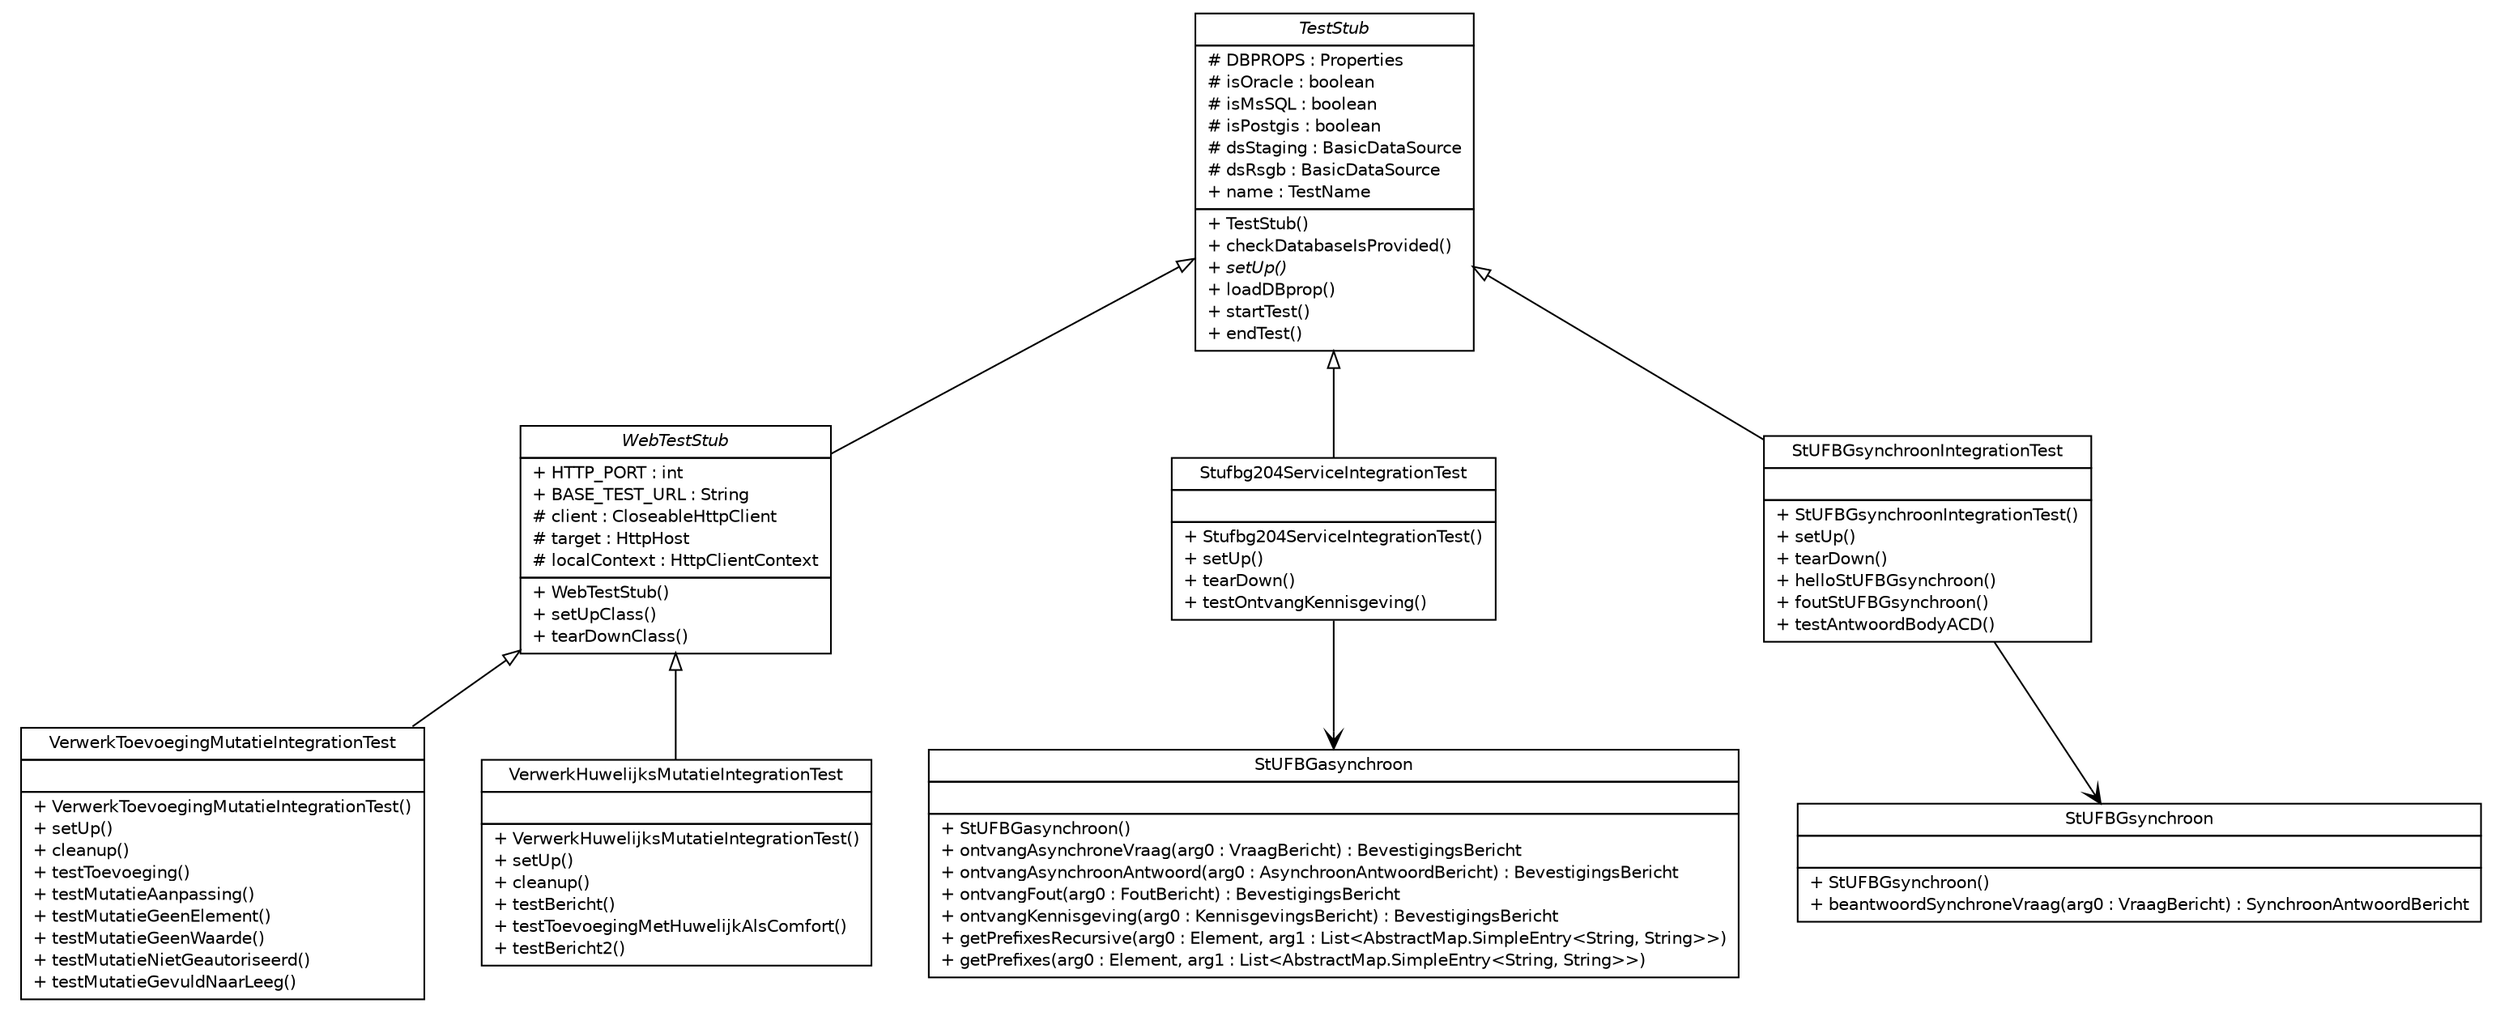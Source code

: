 #!/usr/local/bin/dot
#
# Class diagram 
# Generated by UMLGraph version R5_6-24-gf6e263 (http://www.umlgraph.org/)
#

digraph G {
	edge [fontname="Helvetica",fontsize=10,labelfontname="Helvetica",labelfontsize=10];
	node [fontname="Helvetica",fontsize=10,shape=plaintext];
	nodesep=0.25;
	ranksep=0.5;
	// nl.b3p.brmo.stufbg204.WebTestStub
	c0 [label=<<table title="nl.b3p.brmo.stufbg204.WebTestStub" border="0" cellborder="1" cellspacing="0" cellpadding="2" port="p" href="./WebTestStub.html">
		<tr><td><table border="0" cellspacing="0" cellpadding="1">
<tr><td align="center" balign="center"><font face="Helvetica-Oblique"> WebTestStub </font></td></tr>
		</table></td></tr>
		<tr><td><table border="0" cellspacing="0" cellpadding="1">
<tr><td align="left" balign="left"> + HTTP_PORT : int </td></tr>
<tr><td align="left" balign="left"> + BASE_TEST_URL : String </td></tr>
<tr><td align="left" balign="left"> # client : CloseableHttpClient </td></tr>
<tr><td align="left" balign="left"> # target : HttpHost </td></tr>
<tr><td align="left" balign="left"> # localContext : HttpClientContext </td></tr>
		</table></td></tr>
		<tr><td><table border="0" cellspacing="0" cellpadding="1">
<tr><td align="left" balign="left"> + WebTestStub() </td></tr>
<tr><td align="left" balign="left"> + setUpClass() </td></tr>
<tr><td align="left" balign="left"> + tearDownClass() </td></tr>
		</table></td></tr>
		</table>>, URL="./WebTestStub.html", fontname="Helvetica", fontcolor="black", fontsize=10.0];
	// nl.b3p.brmo.stufbg204.Stufbg204ServiceIntegrationTest
	c1 [label=<<table title="nl.b3p.brmo.stufbg204.Stufbg204ServiceIntegrationTest" border="0" cellborder="1" cellspacing="0" cellpadding="2" port="p" href="./Stufbg204ServiceIntegrationTest.html">
		<tr><td><table border="0" cellspacing="0" cellpadding="1">
<tr><td align="center" balign="center"> Stufbg204ServiceIntegrationTest </td></tr>
		</table></td></tr>
		<tr><td><table border="0" cellspacing="0" cellpadding="1">
<tr><td align="left" balign="left">  </td></tr>
		</table></td></tr>
		<tr><td><table border="0" cellspacing="0" cellpadding="1">
<tr><td align="left" balign="left"> + Stufbg204ServiceIntegrationTest() </td></tr>
<tr><td align="left" balign="left"> + setUp() </td></tr>
<tr><td align="left" balign="left"> + tearDown() </td></tr>
<tr><td align="left" balign="left"> + testOntvangKennisgeving() </td></tr>
		</table></td></tr>
		</table>>, URL="./Stufbg204ServiceIntegrationTest.html", fontname="Helvetica", fontcolor="black", fontsize=10.0];
	// nl.b3p.brmo.stufbg204.VerwerkToevoegingMutatieIntegrationTest
	c2 [label=<<table title="nl.b3p.brmo.stufbg204.VerwerkToevoegingMutatieIntegrationTest" border="0" cellborder="1" cellspacing="0" cellpadding="2" port="p" href="./VerwerkToevoegingMutatieIntegrationTest.html">
		<tr><td><table border="0" cellspacing="0" cellpadding="1">
<tr><td align="center" balign="center"> VerwerkToevoegingMutatieIntegrationTest </td></tr>
		</table></td></tr>
		<tr><td><table border="0" cellspacing="0" cellpadding="1">
<tr><td align="left" balign="left">  </td></tr>
		</table></td></tr>
		<tr><td><table border="0" cellspacing="0" cellpadding="1">
<tr><td align="left" balign="left"> + VerwerkToevoegingMutatieIntegrationTest() </td></tr>
<tr><td align="left" balign="left"> + setUp() </td></tr>
<tr><td align="left" balign="left"> + cleanup() </td></tr>
<tr><td align="left" balign="left"> + testToevoeging() </td></tr>
<tr><td align="left" balign="left"> + testMutatieAanpassing() </td></tr>
<tr><td align="left" balign="left"> + testMutatieGeenElement() </td></tr>
<tr><td align="left" balign="left"> + testMutatieGeenWaarde() </td></tr>
<tr><td align="left" balign="left"> + testMutatieNietGeautoriseerd() </td></tr>
<tr><td align="left" balign="left"> + testMutatieGevuldNaarLeeg() </td></tr>
		</table></td></tr>
		</table>>, URL="./VerwerkToevoegingMutatieIntegrationTest.html", fontname="Helvetica", fontcolor="black", fontsize=10.0];
	// nl.b3p.brmo.stufbg204.StUFBGsynchroonIntegrationTest
	c3 [label=<<table title="nl.b3p.brmo.stufbg204.StUFBGsynchroonIntegrationTest" border="0" cellborder="1" cellspacing="0" cellpadding="2" port="p" href="./StUFBGsynchroonIntegrationTest.html">
		<tr><td><table border="0" cellspacing="0" cellpadding="1">
<tr><td align="center" balign="center"> StUFBGsynchroonIntegrationTest </td></tr>
		</table></td></tr>
		<tr><td><table border="0" cellspacing="0" cellpadding="1">
<tr><td align="left" balign="left">  </td></tr>
		</table></td></tr>
		<tr><td><table border="0" cellspacing="0" cellpadding="1">
<tr><td align="left" balign="left"> + StUFBGsynchroonIntegrationTest() </td></tr>
<tr><td align="left" balign="left"> + setUp() </td></tr>
<tr><td align="left" balign="left"> + tearDown() </td></tr>
<tr><td align="left" balign="left"> + helloStUFBGsynchroon() </td></tr>
<tr><td align="left" balign="left"> + foutStUFBGsynchroon() </td></tr>
<tr><td align="left" balign="left"> + testAntwoordBodyACD() </td></tr>
		</table></td></tr>
		</table>>, URL="./StUFBGsynchroonIntegrationTest.html", fontname="Helvetica", fontcolor="black", fontsize=10.0];
	// nl.b3p.brmo.stufbg204.VerwerkHuwelijksMutatieIntegrationTest
	c4 [label=<<table title="nl.b3p.brmo.stufbg204.VerwerkHuwelijksMutatieIntegrationTest" border="0" cellborder="1" cellspacing="0" cellpadding="2" port="p" href="./VerwerkHuwelijksMutatieIntegrationTest.html">
		<tr><td><table border="0" cellspacing="0" cellpadding="1">
<tr><td align="center" balign="center"> VerwerkHuwelijksMutatieIntegrationTest </td></tr>
		</table></td></tr>
		<tr><td><table border="0" cellspacing="0" cellpadding="1">
<tr><td align="left" balign="left">  </td></tr>
		</table></td></tr>
		<tr><td><table border="0" cellspacing="0" cellpadding="1">
<tr><td align="left" balign="left"> + VerwerkHuwelijksMutatieIntegrationTest() </td></tr>
<tr><td align="left" balign="left"> + setUp() </td></tr>
<tr><td align="left" balign="left"> + cleanup() </td></tr>
<tr><td align="left" balign="left"> + testBericht() </td></tr>
<tr><td align="left" balign="left"> + testToevoegingMetHuwelijkAlsComfort() </td></tr>
<tr><td align="left" balign="left"> + testBericht2() </td></tr>
		</table></td></tr>
		</table>>, URL="./VerwerkHuwelijksMutatieIntegrationTest.html", fontname="Helvetica", fontcolor="black", fontsize=10.0];
	// nl.b3p.brmo.stufbg204.TestStub
	c5 [label=<<table title="nl.b3p.brmo.stufbg204.TestStub" border="0" cellborder="1" cellspacing="0" cellpadding="2" port="p" href="./TestStub.html">
		<tr><td><table border="0" cellspacing="0" cellpadding="1">
<tr><td align="center" balign="center"><font face="Helvetica-Oblique"> TestStub </font></td></tr>
		</table></td></tr>
		<tr><td><table border="0" cellspacing="0" cellpadding="1">
<tr><td align="left" balign="left"> # DBPROPS : Properties </td></tr>
<tr><td align="left" balign="left"> # isOracle : boolean </td></tr>
<tr><td align="left" balign="left"> # isMsSQL : boolean </td></tr>
<tr><td align="left" balign="left"> # isPostgis : boolean </td></tr>
<tr><td align="left" balign="left"> # dsStaging : BasicDataSource </td></tr>
<tr><td align="left" balign="left"> # dsRsgb : BasicDataSource </td></tr>
<tr><td align="left" balign="left"> + name : TestName </td></tr>
		</table></td></tr>
		<tr><td><table border="0" cellspacing="0" cellpadding="1">
<tr><td align="left" balign="left"> + TestStub() </td></tr>
<tr><td align="left" balign="left"> + checkDatabaseIsProvided() </td></tr>
<tr><td align="left" balign="left"><font face="Helvetica-Oblique" point-size="10.0"> + setUp() </font></td></tr>
<tr><td align="left" balign="left"> + loadDBprop() </td></tr>
<tr><td align="left" balign="left"> + startTest() </td></tr>
<tr><td align="left" balign="left"> + endTest() </td></tr>
		</table></td></tr>
		</table>>, URL="./TestStub.html", fontname="Helvetica", fontcolor="black", fontsize=10.0];
	//nl.b3p.brmo.stufbg204.WebTestStub extends nl.b3p.brmo.stufbg204.TestStub
	c5:p -> c0:p [dir=back,arrowtail=empty];
	//nl.b3p.brmo.stufbg204.Stufbg204ServiceIntegrationTest extends nl.b3p.brmo.stufbg204.TestStub
	c5:p -> c1:p [dir=back,arrowtail=empty];
	//nl.b3p.brmo.stufbg204.VerwerkToevoegingMutatieIntegrationTest extends nl.b3p.brmo.stufbg204.WebTestStub
	c0:p -> c2:p [dir=back,arrowtail=empty];
	//nl.b3p.brmo.stufbg204.StUFBGsynchroonIntegrationTest extends nl.b3p.brmo.stufbg204.TestStub
	c5:p -> c3:p [dir=back,arrowtail=empty];
	//nl.b3p.brmo.stufbg204.VerwerkHuwelijksMutatieIntegrationTest extends nl.b3p.brmo.stufbg204.WebTestStub
	c0:p -> c4:p [dir=back,arrowtail=empty];
	// nl.b3p.brmo.stufbg204.Stufbg204ServiceIntegrationTest NAVASSOC nl.b3p.brmo.stufbg204.StUFBGasynchroon
	c1:p -> c6:p [taillabel="", label="", headlabel="", fontname="Helvetica", fontcolor="black", fontsize=10.0, color="black", arrowhead=open];
	// nl.b3p.brmo.stufbg204.StUFBGsynchroonIntegrationTest NAVASSOC nl.b3p.brmo.stufbg204.StUFBGsynchroon
	c3:p -> c7:p [taillabel="", label="", headlabel="", fontname="Helvetica", fontcolor="black", fontsize=10.0, color="black", arrowhead=open];
	// nl.b3p.brmo.stufbg204.StUFBGsynchroon
	c7 [label=<<table title="nl.b3p.brmo.stufbg204.StUFBGsynchroon" border="0" cellborder="1" cellspacing="0" cellpadding="2" port="p">
		<tr><td><table border="0" cellspacing="0" cellpadding="1">
<tr><td align="center" balign="center"> StUFBGsynchroon </td></tr>
		</table></td></tr>
		<tr><td><table border="0" cellspacing="0" cellpadding="1">
<tr><td align="left" balign="left">  </td></tr>
		</table></td></tr>
		<tr><td><table border="0" cellspacing="0" cellpadding="1">
<tr><td align="left" balign="left"> + StUFBGsynchroon() </td></tr>
<tr><td align="left" balign="left"> + beantwoordSynchroneVraag(arg0 : VraagBericht) : SynchroonAntwoordBericht </td></tr>
		</table></td></tr>
		</table>>, URL="null", fontname="Helvetica", fontcolor="black", fontsize=10.0];
	// nl.b3p.brmo.stufbg204.StUFBGasynchroon
	c6 [label=<<table title="nl.b3p.brmo.stufbg204.StUFBGasynchroon" border="0" cellborder="1" cellspacing="0" cellpadding="2" port="p">
		<tr><td><table border="0" cellspacing="0" cellpadding="1">
<tr><td align="center" balign="center"> StUFBGasynchroon </td></tr>
		</table></td></tr>
		<tr><td><table border="0" cellspacing="0" cellpadding="1">
<tr><td align="left" balign="left">  </td></tr>
		</table></td></tr>
		<tr><td><table border="0" cellspacing="0" cellpadding="1">
<tr><td align="left" balign="left"> + StUFBGasynchroon() </td></tr>
<tr><td align="left" balign="left"> + ontvangAsynchroneVraag(arg0 : VraagBericht) : BevestigingsBericht </td></tr>
<tr><td align="left" balign="left"> + ontvangAsynchroonAntwoord(arg0 : AsynchroonAntwoordBericht) : BevestigingsBericht </td></tr>
<tr><td align="left" balign="left"> + ontvangFout(arg0 : FoutBericht) : BevestigingsBericht </td></tr>
<tr><td align="left" balign="left"> + ontvangKennisgeving(arg0 : KennisgevingsBericht) : BevestigingsBericht </td></tr>
<tr><td align="left" balign="left"> + getPrefixesRecursive(arg0 : Element, arg1 : List&lt;AbstractMap.SimpleEntry&lt;String, String&gt;&gt;) </td></tr>
<tr><td align="left" balign="left"> + getPrefixes(arg0 : Element, arg1 : List&lt;AbstractMap.SimpleEntry&lt;String, String&gt;&gt;) </td></tr>
		</table></td></tr>
		</table>>, URL="null", fontname="Helvetica", fontcolor="black", fontsize=10.0];
}

